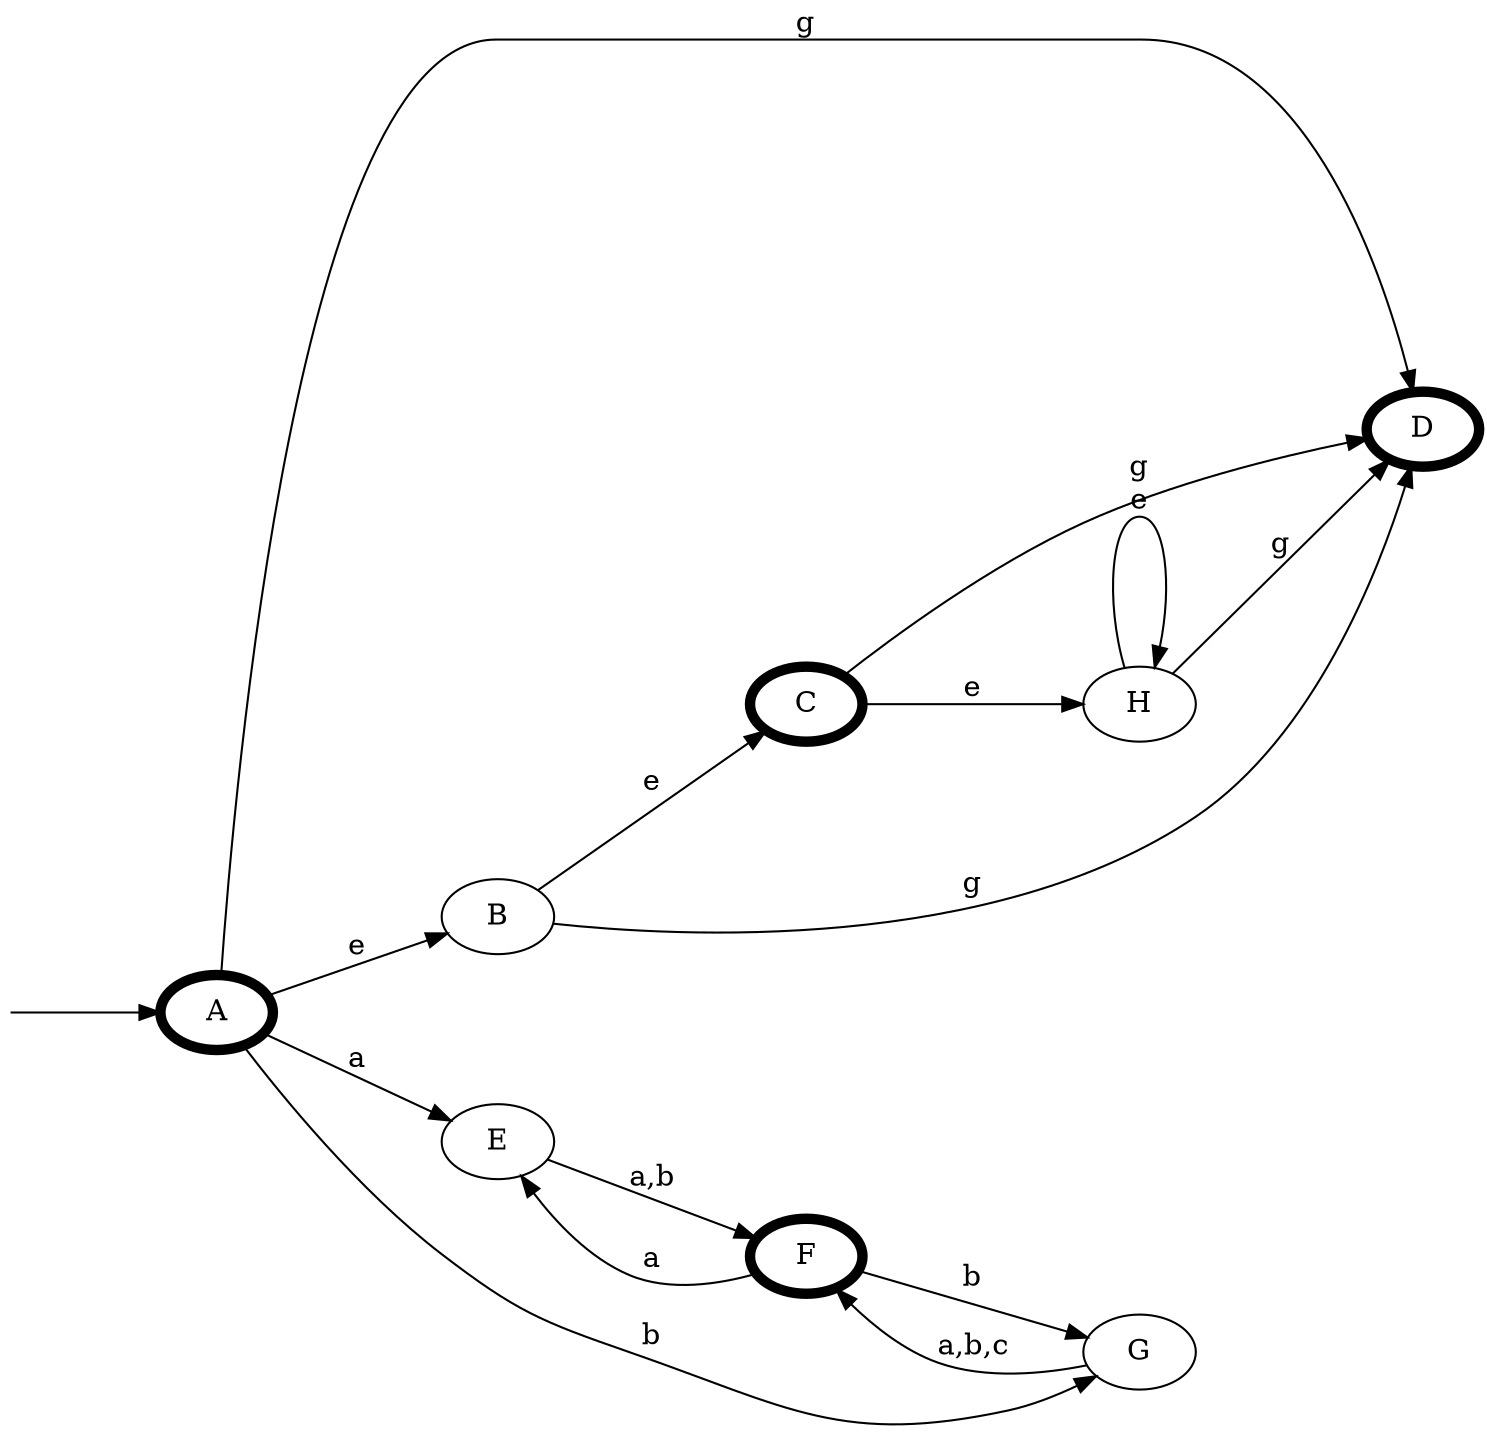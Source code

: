 digraph FiniteAutomata {
	rankdir=LR;
	nodesep=1.0;
	ranksep=1.0;
	"$" [shape=point, style=invis, width=0];
	"$" -> "A";
	"A" [penwidth=5];
	"C" [penwidth=5];
	"D" [penwidth=5];
	"F" [penwidth=5];
	"A" -> "B" [label="e"];
	"A" -> "D" [label="g"];
	"A" -> "E" [label="a"];
	"A" -> "G" [label="b"];
	"B" -> "C" [label="e"];
	"B" -> "D" [label="g"];
	"C" -> "D" [label="g"];
	"C" -> "H" [label="e"];
	"E" -> "F" [label="a,b"];
	"F" -> "E" [label="a"];
	"F" -> "G" [label="b"];
	"G" -> "F" [label="a,b,c"];
	"H" -> "D" [label="g"];
	"H" -> "H" [label="e"];
}